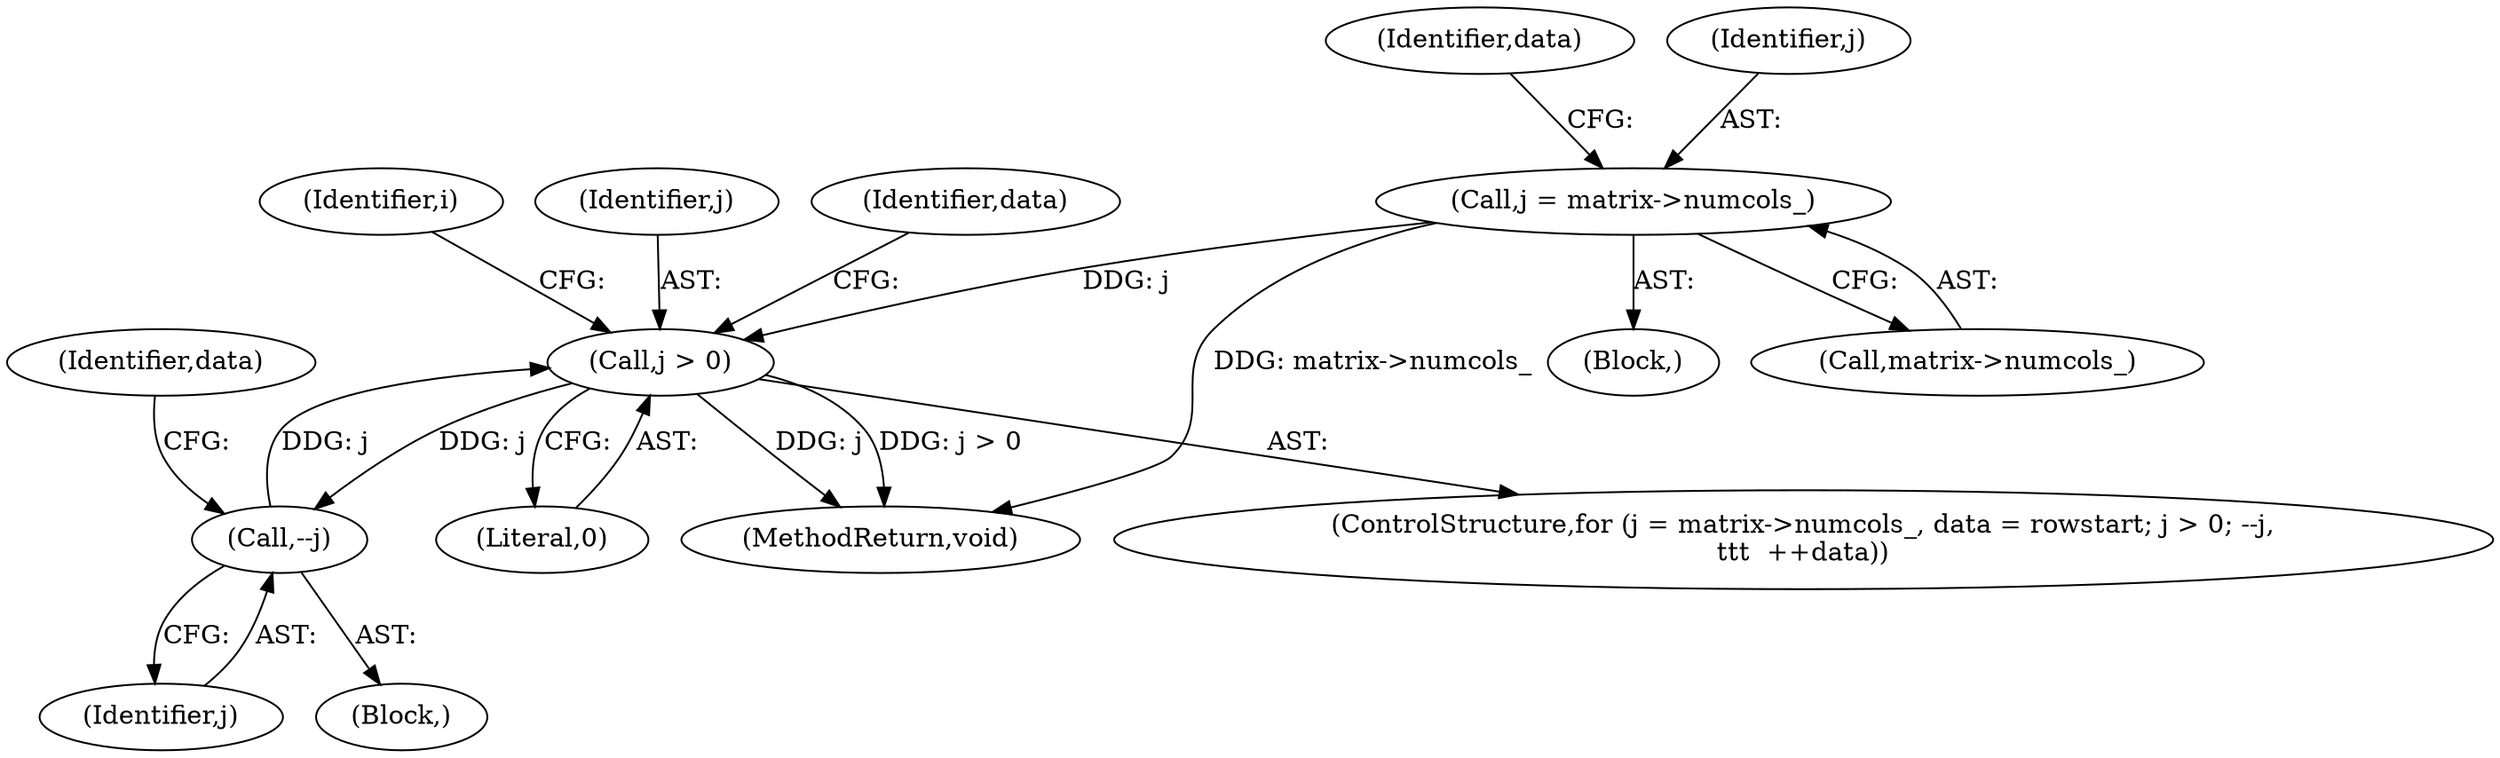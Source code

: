 digraph "0_jasper_d42b2388f7f8e0332c846675133acea151fc557a_22@pointer" {
"1000154" [label="(Call,j = matrix->numcols_)"];
"1000162" [label="(Call,j > 0)"];
"1000166" [label="(Call,--j)"];
"1000160" [label="(Identifier,data)"];
"1000166" [label="(Call,--j)"];
"1000153" [label="(Block,)"];
"1000147" [label="(Identifier,i)"];
"1000167" [label="(Identifier,j)"];
"1000169" [label="(Identifier,data)"];
"1000189" [label="(MethodReturn,void)"];
"1000152" [label="(ControlStructure,for (j = matrix->numcols_, data = rowstart; j > 0; --j,\n\t\t\t  ++data))"];
"1000156" [label="(Call,matrix->numcols_)"];
"1000164" [label="(Literal,0)"];
"1000163" [label="(Identifier,j)"];
"1000165" [label="(Block,)"];
"1000173" [label="(Identifier,data)"];
"1000154" [label="(Call,j = matrix->numcols_)"];
"1000162" [label="(Call,j > 0)"];
"1000155" [label="(Identifier,j)"];
"1000154" -> "1000153"  [label="AST: "];
"1000154" -> "1000156"  [label="CFG: "];
"1000155" -> "1000154"  [label="AST: "];
"1000156" -> "1000154"  [label="AST: "];
"1000160" -> "1000154"  [label="CFG: "];
"1000154" -> "1000189"  [label="DDG: matrix->numcols_"];
"1000154" -> "1000162"  [label="DDG: j"];
"1000162" -> "1000152"  [label="AST: "];
"1000162" -> "1000164"  [label="CFG: "];
"1000163" -> "1000162"  [label="AST: "];
"1000164" -> "1000162"  [label="AST: "];
"1000173" -> "1000162"  [label="CFG: "];
"1000147" -> "1000162"  [label="CFG: "];
"1000162" -> "1000189"  [label="DDG: j"];
"1000162" -> "1000189"  [label="DDG: j > 0"];
"1000166" -> "1000162"  [label="DDG: j"];
"1000162" -> "1000166"  [label="DDG: j"];
"1000166" -> "1000165"  [label="AST: "];
"1000166" -> "1000167"  [label="CFG: "];
"1000167" -> "1000166"  [label="AST: "];
"1000169" -> "1000166"  [label="CFG: "];
}
